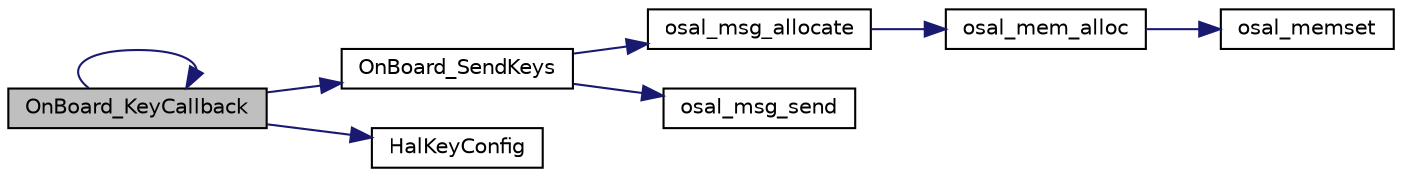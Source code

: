 digraph "OnBoard_KeyCallback"
{
  edge [fontname="Helvetica",fontsize="10",labelfontname="Helvetica",labelfontsize="10"];
  node [fontname="Helvetica",fontsize="10",shape=record];
  rankdir="LR";
  Node1 [label="OnBoard_KeyCallback",height=0.2,width=0.4,color="black", fillcolor="grey75", style="filled" fontcolor="black"];
  Node1 -> Node2 [color="midnightblue",fontsize="10",style="solid",fontname="Helvetica"];
  Node2 [label="OnBoard_SendKeys",height=0.2,width=0.4,color="black", fillcolor="white", style="filled",URL="$_on_board_8c.html#a250c2de8210ecea78146672019432be4"];
  Node2 -> Node3 [color="midnightblue",fontsize="10",style="solid",fontname="Helvetica"];
  Node3 [label="osal_msg_allocate",height=0.2,width=0.4,color="black", fillcolor="white", style="filled",URL="$_o_s_a_l_8c.html#a5a38fb108f71515dc1ca4f8201ffd162"];
  Node3 -> Node4 [color="midnightblue",fontsize="10",style="solid",fontname="Helvetica"];
  Node4 [label="osal_mem_alloc",height=0.2,width=0.4,color="black", fillcolor="white", style="filled",URL="$_o_s_a_l___memory_8c.html#ae5cbc213a1cab3be5f0963a4b75408c4"];
  Node4 -> Node5 [color="midnightblue",fontsize="10",style="solid",fontname="Helvetica"];
  Node5 [label="osal_memset",height=0.2,width=0.4,color="black", fillcolor="white", style="filled",URL="$_o_s_a_l_8c.html#a7a416b7daf0407f6a1b92b71fc12847e"];
  Node2 -> Node6 [color="midnightblue",fontsize="10",style="solid",fontname="Helvetica"];
  Node6 [label="osal_msg_send",height=0.2,width=0.4,color="black", fillcolor="white", style="filled",URL="$_o_s_a_l_8c.html#aa217e2be513d8b7d65d9922ad03ac2f3"];
  Node1 -> Node7 [color="midnightblue",fontsize="10",style="solid",fontname="Helvetica"];
  Node7 [label="HalKeyConfig",height=0.2,width=0.4,color="black", fillcolor="white", style="filled",URL="$hal__key_8h.html#a5d9fe95f032d61d3a33a5811a68c1fc9"];
  Node1 -> Node1 [color="midnightblue",fontsize="10",style="solid",fontname="Helvetica"];
}
